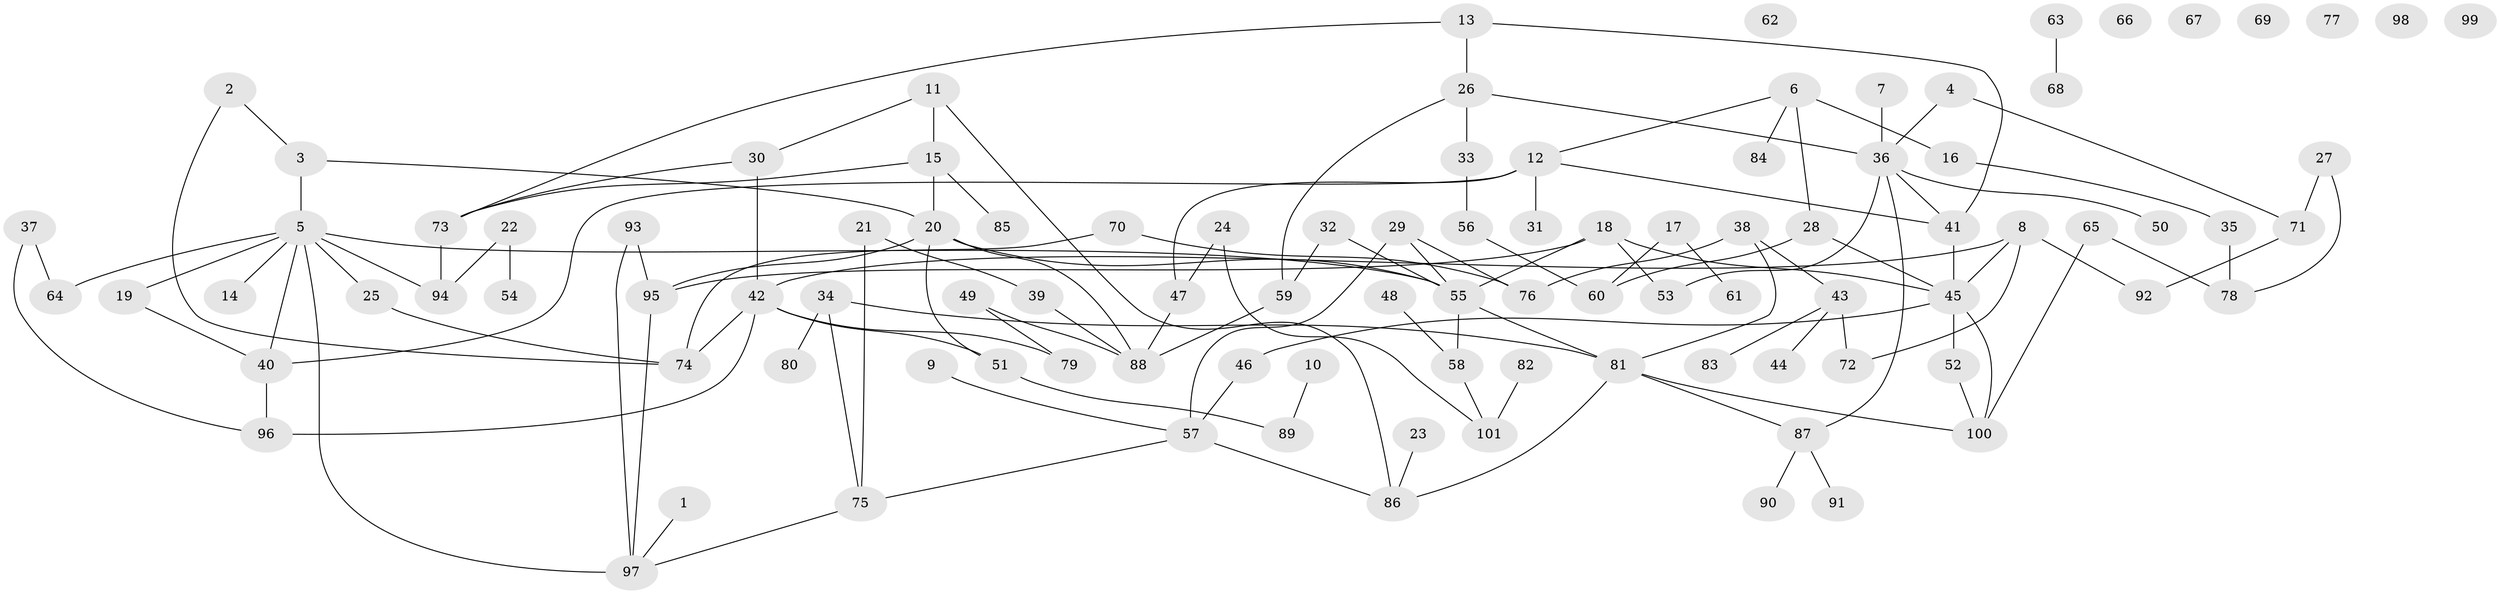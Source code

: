 // coarse degree distribution, {1: 0.22857142857142856, 4: 0.05714285714285714, 3: 0.18571428571428572, 9: 0.014285714285714285, 5: 0.05714285714285714, 6: 0.02857142857142857, 2: 0.22857142857142856, 8: 0.04285714285714286, 7: 0.05714285714285714, 0: 0.1}
// Generated by graph-tools (version 1.1) at 2025/23/03/03/25 07:23:28]
// undirected, 101 vertices, 131 edges
graph export_dot {
graph [start="1"]
  node [color=gray90,style=filled];
  1;
  2;
  3;
  4;
  5;
  6;
  7;
  8;
  9;
  10;
  11;
  12;
  13;
  14;
  15;
  16;
  17;
  18;
  19;
  20;
  21;
  22;
  23;
  24;
  25;
  26;
  27;
  28;
  29;
  30;
  31;
  32;
  33;
  34;
  35;
  36;
  37;
  38;
  39;
  40;
  41;
  42;
  43;
  44;
  45;
  46;
  47;
  48;
  49;
  50;
  51;
  52;
  53;
  54;
  55;
  56;
  57;
  58;
  59;
  60;
  61;
  62;
  63;
  64;
  65;
  66;
  67;
  68;
  69;
  70;
  71;
  72;
  73;
  74;
  75;
  76;
  77;
  78;
  79;
  80;
  81;
  82;
  83;
  84;
  85;
  86;
  87;
  88;
  89;
  90;
  91;
  92;
  93;
  94;
  95;
  96;
  97;
  98;
  99;
  100;
  101;
  1 -- 97;
  2 -- 3;
  2 -- 74;
  3 -- 5;
  3 -- 20;
  4 -- 36;
  4 -- 71;
  5 -- 14;
  5 -- 19;
  5 -- 25;
  5 -- 40;
  5 -- 55;
  5 -- 64;
  5 -- 94;
  5 -- 97;
  6 -- 12;
  6 -- 16;
  6 -- 28;
  6 -- 84;
  7 -- 36;
  8 -- 42;
  8 -- 45;
  8 -- 72;
  8 -- 92;
  9 -- 57;
  10 -- 89;
  11 -- 15;
  11 -- 30;
  11 -- 86;
  12 -- 31;
  12 -- 40;
  12 -- 41;
  12 -- 47;
  13 -- 26;
  13 -- 41;
  13 -- 73;
  15 -- 20;
  15 -- 73;
  15 -- 85;
  16 -- 35;
  17 -- 60;
  17 -- 61;
  18 -- 45;
  18 -- 53;
  18 -- 55;
  18 -- 95;
  19 -- 40;
  20 -- 51;
  20 -- 55;
  20 -- 88;
  20 -- 95;
  21 -- 39;
  21 -- 75;
  22 -- 54;
  22 -- 94;
  23 -- 86;
  24 -- 47;
  24 -- 101;
  25 -- 74;
  26 -- 33;
  26 -- 36;
  26 -- 59;
  27 -- 71;
  27 -- 78;
  28 -- 45;
  28 -- 60;
  29 -- 55;
  29 -- 57;
  29 -- 76;
  30 -- 42;
  30 -- 73;
  32 -- 55;
  32 -- 59;
  33 -- 56;
  34 -- 75;
  34 -- 80;
  34 -- 81;
  35 -- 78;
  36 -- 41;
  36 -- 50;
  36 -- 53;
  36 -- 87;
  37 -- 64;
  37 -- 96;
  38 -- 43;
  38 -- 76;
  38 -- 81;
  39 -- 88;
  40 -- 96;
  41 -- 45;
  42 -- 51;
  42 -- 74;
  42 -- 79;
  42 -- 96;
  43 -- 44;
  43 -- 72;
  43 -- 83;
  45 -- 46;
  45 -- 52;
  45 -- 100;
  46 -- 57;
  47 -- 88;
  48 -- 58;
  49 -- 79;
  49 -- 88;
  51 -- 89;
  52 -- 100;
  55 -- 58;
  55 -- 81;
  56 -- 60;
  57 -- 75;
  57 -- 86;
  58 -- 101;
  59 -- 88;
  63 -- 68;
  65 -- 78;
  65 -- 100;
  70 -- 74;
  70 -- 76;
  71 -- 92;
  73 -- 94;
  75 -- 97;
  81 -- 86;
  81 -- 87;
  81 -- 100;
  82 -- 101;
  87 -- 90;
  87 -- 91;
  93 -- 95;
  93 -- 97;
  95 -- 97;
}
